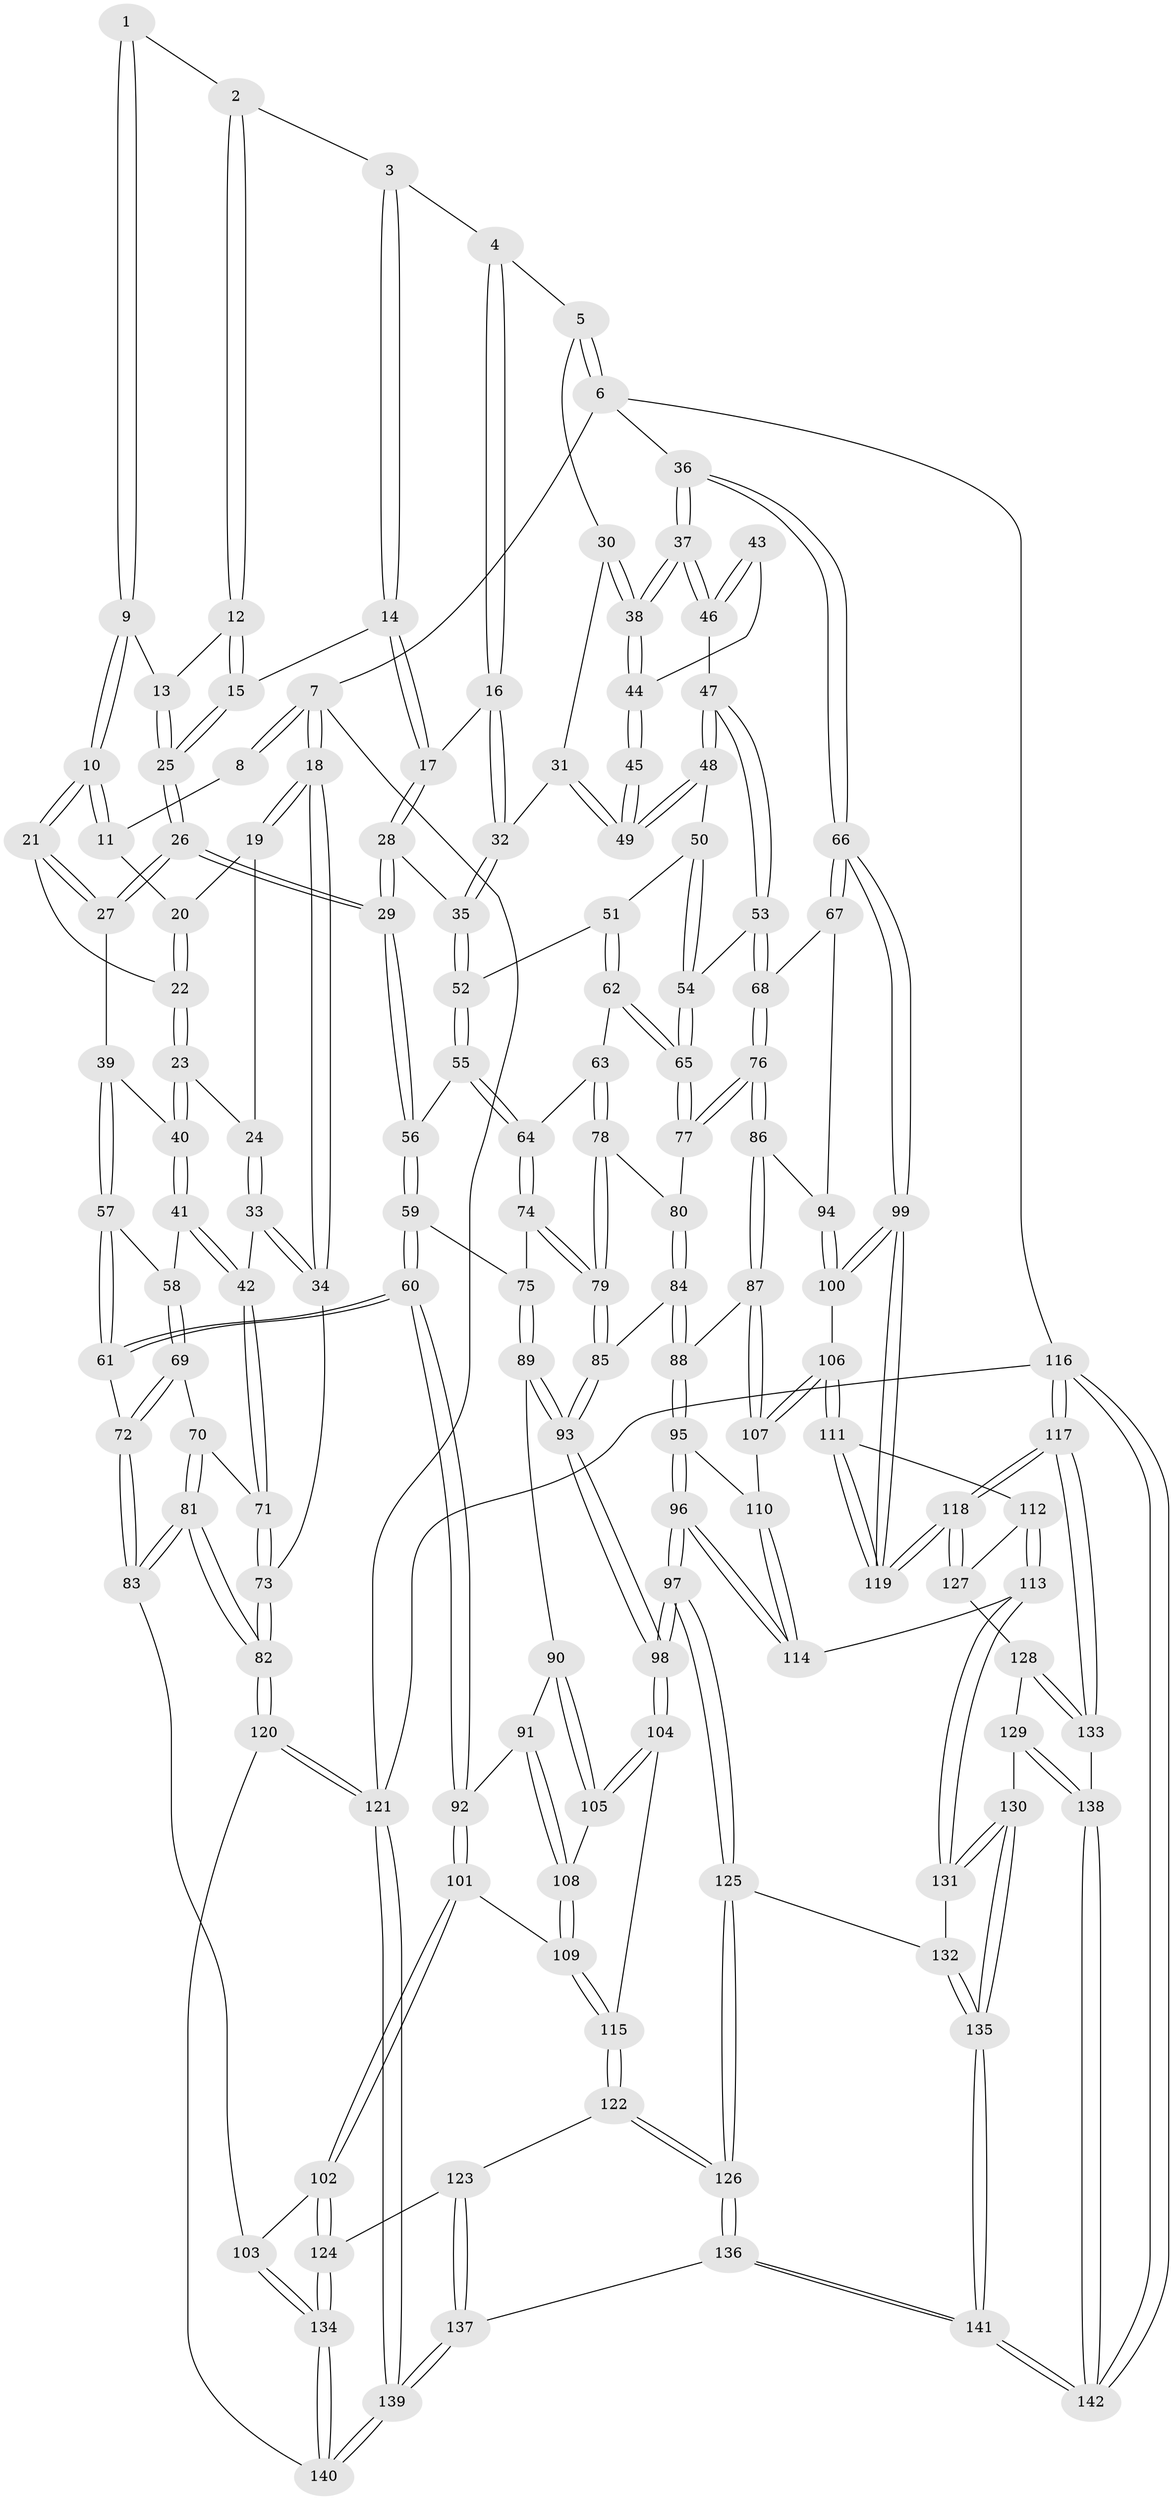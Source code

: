 // Generated by graph-tools (version 1.1) at 2025/03/03/09/25 03:03:14]
// undirected, 142 vertices, 352 edges
graph export_dot {
graph [start="1"]
  node [color=gray90,style=filled];
  1 [pos="+0.42830754809219795+0"];
  2 [pos="+0.5319952127117724+0"];
  3 [pos="+0.5465390730968345+0"];
  4 [pos="+0.6110898020111496+0"];
  5 [pos="+1+0"];
  6 [pos="+1+0"];
  7 [pos="+0+0"];
  8 [pos="+0.3076910242467423+0"];
  9 [pos="+0.32845532187731996+0.09907956318631961"];
  10 [pos="+0.2690633939638269+0.1335990949337767"];
  11 [pos="+0.22298981210679286+0.07606593582950588"];
  12 [pos="+0.429826582617252+0.1321667500255971"];
  13 [pos="+0.3572055844937706+0.11707220275433007"];
  14 [pos="+0.4987165613602089+0.15440240734207644"];
  15 [pos="+0.4481715604638244+0.15745092795392718"];
  16 [pos="+0.6299365026548637+0.15904285978335495"];
  17 [pos="+0.5296215859450838+0.1751397412755737"];
  18 [pos="+0+0"];
  19 [pos="+0.030847938244205543+0.01057983397179898"];
  20 [pos="+0.08704516642891423+0.045190942074545944"];
  21 [pos="+0.25251165378331064+0.1804021780562106"];
  22 [pos="+0.19085200844645672+0.206322663617965"];
  23 [pos="+0.17612563442116297+0.221705247640648"];
  24 [pos="+0.08335290984612696+0.20183534753385626"];
  25 [pos="+0.4008450181684273+0.26728204907368175"];
  26 [pos="+0.39478743365033736+0.2978633452905705"];
  27 [pos="+0.3618012700892961+0.29528487753408683"];
  28 [pos="+0.506236537155281+0.24735583337812547"];
  29 [pos="+0.4012062364850408+0.30235550286437646"];
  30 [pos="+0.8863249238388559+0.10673051833723653"];
  31 [pos="+0.8330942486063961+0.18695004680551688"];
  32 [pos="+0.6699119263156821+0.21352160878653856"];
  33 [pos="+0.007802893120168829+0.2585907477458039"];
  34 [pos="+0+0.2008608504388624"];
  35 [pos="+0.6381140108015922+0.29997167283547715"];
  36 [pos="+1+0.4228611601940344"];
  37 [pos="+1+0.3813097663535441"];
  38 [pos="+1+0.30793931810283065"];
  39 [pos="+0.3138211710332321+0.32853571361618217"];
  40 [pos="+0.16918541619462735+0.2669825229287329"];
  41 [pos="+0.1366050385730911+0.3488432835931669"];
  42 [pos="+0.10217079624422991+0.3580022158956905"];
  43 [pos="+0.9316428096601326+0.3180754838947991"];
  44 [pos="+0.9989165560109391+0.3057796377608399"];
  45 [pos="+0.9245607737745495+0.2799317547782997"];
  46 [pos="+0.876732339381557+0.3673573355240779"];
  47 [pos="+0.8647835785608827+0.3679714277430534"];
  48 [pos="+0.8396078194433335+0.2799189726097563"];
  49 [pos="+0.8426125362867205+0.23880566302917733"];
  50 [pos="+0.7525525034162913+0.33465714284811865"];
  51 [pos="+0.6389160335735835+0.31491315703142253"];
  52 [pos="+0.637842135069832+0.31354480309793237"];
  53 [pos="+0.8457113371414432+0.41214519147524564"];
  54 [pos="+0.7799678481575707+0.4249844508188326"];
  55 [pos="+0.5326731008186485+0.37335217398010123"];
  56 [pos="+0.4437000667867891+0.37353051485858446"];
  57 [pos="+0.26423308053020517+0.3811366135107108"];
  58 [pos="+0.1671609105473627+0.36826577980117897"];
  59 [pos="+0.44356639088782457+0.37413850364956514"];
  60 [pos="+0.31893446501526934+0.5392843915741772"];
  61 [pos="+0.3005427620405227+0.5293866039223596"];
  62 [pos="+0.6630483141267559+0.3806865109241257"];
  63 [pos="+0.6208637116453213+0.46576685433609927"];
  64 [pos="+0.5684414097631829+0.4475683653886813"];
  65 [pos="+0.7489563288766568+0.4431803807200253"];
  66 [pos="+1+0.49542775291255853"];
  67 [pos="+0.9798577080910909+0.5067810413614164"];
  68 [pos="+0.8914018552753049+0.48812293566486714"];
  69 [pos="+0.18756045362835083+0.49533746845929905"];
  70 [pos="+0.11651388834183678+0.49185880665088877"];
  71 [pos="+0.06906587180341432+0.40188834182002664"];
  72 [pos="+0.23361811766396826+0.5310319071895854"];
  73 [pos="+0+0.5142549852481093"];
  74 [pos="+0.5335584820206287+0.49109373262720735"];
  75 [pos="+0.4987005142990397+0.5072238900145599"];
  76 [pos="+0.8364737283844332+0.5506589836733415"];
  77 [pos="+0.740202546076539+0.4776815191404543"];
  78 [pos="+0.6221901491811037+0.4697990047490974"];
  79 [pos="+0.6122574369150191+0.5240425710067544"];
  80 [pos="+0.7261602166377603+0.49382617214473534"];
  81 [pos="+0+0.741165961620847"];
  82 [pos="+0+0.7851024111950641"];
  83 [pos="+0.007991990621658441+0.7350580552559616"];
  84 [pos="+0.7037329829723232+0.561071282099792"];
  85 [pos="+0.6173420384944995+0.5558411504472359"];
  86 [pos="+0.8284300631638531+0.5876294986637486"];
  87 [pos="+0.8112656896426682+0.6097233483151968"];
  88 [pos="+0.7107709498369574+0.5726670053683467"];
  89 [pos="+0.4864215649344745+0.552595019395483"];
  90 [pos="+0.37424271126328046+0.5610002432464852"];
  91 [pos="+0.3449348073739268+0.5508362149667577"];
  92 [pos="+0.31931337456657005+0.5398998306464491"];
  93 [pos="+0.552549329796219+0.6239919075576699"];
  94 [pos="+0.9058712233705153+0.6028029160906834"];
  95 [pos="+0.6764859322766442+0.689598972269526"];
  96 [pos="+0.6211072084621526+0.7532543528096999"];
  97 [pos="+0.5800100027055+0.767021972819655"];
  98 [pos="+0.558686148755542+0.7382441126815902"];
  99 [pos="+1+0.6337728124845637"];
  100 [pos="+0.9384307816844359+0.6575939837753403"];
  101 [pos="+0.2762632249018587+0.7042878981564891"];
  102 [pos="+0.2702426012628958+0.7074319215748925"];
  103 [pos="+0.12206188127401142+0.7481177756151398"];
  104 [pos="+0.5384923588788411+0.7335612244848511"];
  105 [pos="+0.43147607798210463+0.6729904732801633"];
  106 [pos="+0.8967766534285833+0.6884438828091517"];
  107 [pos="+0.8120445480391835+0.637075079635843"];
  108 [pos="+0.380181245424567+0.6889122424935576"];
  109 [pos="+0.32418465715016315+0.7240073744568984"];
  110 [pos="+0.8031018068864146+0.6504256679300885"];
  111 [pos="+0.8915555485315747+0.7621601579934372"];
  112 [pos="+0.8666584904965293+0.7894755752948209"];
  113 [pos="+0.8181809538838443+0.7998884726654839"];
  114 [pos="+0.7934313504824955+0.7805663390048858"];
  115 [pos="+0.35865022995743046+0.7606619916472833"];
  116 [pos="+1+1"];
  117 [pos="+1+1"];
  118 [pos="+1+0.8997525382684869"];
  119 [pos="+1+0.7486419502263211"];
  120 [pos="+0+0.9813303082225497"];
  121 [pos="+0+1"];
  122 [pos="+0.3616750786014253+0.8541205330543761"];
  123 [pos="+0.3362084955690052+0.8662073297706183"];
  124 [pos="+0.3043231965292274+0.8733314428579789"];
  125 [pos="+0.5762658078730061+0.7903206633375809"];
  126 [pos="+0.544808867432268+0.9030839760899284"];
  127 [pos="+0.9153816458846361+0.8413431625596158"];
  128 [pos="+0.9109770362148165+0.8724329812198726"];
  129 [pos="+0.8861274656720517+0.9094337921559136"];
  130 [pos="+0.8036875578337296+0.892389463294785"];
  131 [pos="+0.8093245152324607+0.8431367501855455"];
  132 [pos="+0.7100951473799905+0.8551850754932043"];
  133 [pos="+0.9645340734945259+0.9297928815895183"];
  134 [pos="+0.27357884538147886+0.8898588375002092"];
  135 [pos="+0.785928665844377+0.9218083275542237"];
  136 [pos="+0.5813959768615645+1"];
  137 [pos="+0.43812129963151814+1"];
  138 [pos="+0.9023382306318922+0.9359812206026369"];
  139 [pos="+0.318829241973743+1"];
  140 [pos="+0.26384602422010756+0.9201882346466044"];
  141 [pos="+0.6848518798656971+1"];
  142 [pos="+0.7746068529782749+1"];
  1 -- 2;
  1 -- 9;
  1 -- 9;
  2 -- 3;
  2 -- 12;
  2 -- 12;
  3 -- 4;
  3 -- 14;
  3 -- 14;
  4 -- 5;
  4 -- 16;
  4 -- 16;
  5 -- 6;
  5 -- 6;
  5 -- 30;
  6 -- 7;
  6 -- 36;
  6 -- 116;
  7 -- 8;
  7 -- 8;
  7 -- 18;
  7 -- 18;
  7 -- 121;
  8 -- 11;
  9 -- 10;
  9 -- 10;
  9 -- 13;
  10 -- 11;
  10 -- 11;
  10 -- 21;
  10 -- 21;
  11 -- 20;
  12 -- 13;
  12 -- 15;
  12 -- 15;
  13 -- 25;
  13 -- 25;
  14 -- 15;
  14 -- 17;
  14 -- 17;
  15 -- 25;
  15 -- 25;
  16 -- 17;
  16 -- 32;
  16 -- 32;
  17 -- 28;
  17 -- 28;
  18 -- 19;
  18 -- 19;
  18 -- 34;
  18 -- 34;
  19 -- 20;
  19 -- 24;
  20 -- 22;
  20 -- 22;
  21 -- 22;
  21 -- 27;
  21 -- 27;
  22 -- 23;
  22 -- 23;
  23 -- 24;
  23 -- 40;
  23 -- 40;
  24 -- 33;
  24 -- 33;
  25 -- 26;
  25 -- 26;
  26 -- 27;
  26 -- 27;
  26 -- 29;
  26 -- 29;
  27 -- 39;
  28 -- 29;
  28 -- 29;
  28 -- 35;
  29 -- 56;
  29 -- 56;
  30 -- 31;
  30 -- 38;
  30 -- 38;
  31 -- 32;
  31 -- 49;
  31 -- 49;
  32 -- 35;
  32 -- 35;
  33 -- 34;
  33 -- 34;
  33 -- 42;
  34 -- 73;
  35 -- 52;
  35 -- 52;
  36 -- 37;
  36 -- 37;
  36 -- 66;
  36 -- 66;
  37 -- 38;
  37 -- 38;
  37 -- 46;
  37 -- 46;
  38 -- 44;
  38 -- 44;
  39 -- 40;
  39 -- 57;
  39 -- 57;
  40 -- 41;
  40 -- 41;
  41 -- 42;
  41 -- 42;
  41 -- 58;
  42 -- 71;
  42 -- 71;
  43 -- 44;
  43 -- 46;
  43 -- 46;
  44 -- 45;
  44 -- 45;
  45 -- 49;
  45 -- 49;
  46 -- 47;
  47 -- 48;
  47 -- 48;
  47 -- 53;
  47 -- 53;
  48 -- 49;
  48 -- 49;
  48 -- 50;
  50 -- 51;
  50 -- 54;
  50 -- 54;
  51 -- 52;
  51 -- 62;
  51 -- 62;
  52 -- 55;
  52 -- 55;
  53 -- 54;
  53 -- 68;
  53 -- 68;
  54 -- 65;
  54 -- 65;
  55 -- 56;
  55 -- 64;
  55 -- 64;
  56 -- 59;
  56 -- 59;
  57 -- 58;
  57 -- 61;
  57 -- 61;
  58 -- 69;
  58 -- 69;
  59 -- 60;
  59 -- 60;
  59 -- 75;
  60 -- 61;
  60 -- 61;
  60 -- 92;
  60 -- 92;
  61 -- 72;
  62 -- 63;
  62 -- 65;
  62 -- 65;
  63 -- 64;
  63 -- 78;
  63 -- 78;
  64 -- 74;
  64 -- 74;
  65 -- 77;
  65 -- 77;
  66 -- 67;
  66 -- 67;
  66 -- 99;
  66 -- 99;
  67 -- 68;
  67 -- 94;
  68 -- 76;
  68 -- 76;
  69 -- 70;
  69 -- 72;
  69 -- 72;
  70 -- 71;
  70 -- 81;
  70 -- 81;
  71 -- 73;
  71 -- 73;
  72 -- 83;
  72 -- 83;
  73 -- 82;
  73 -- 82;
  74 -- 75;
  74 -- 79;
  74 -- 79;
  75 -- 89;
  75 -- 89;
  76 -- 77;
  76 -- 77;
  76 -- 86;
  76 -- 86;
  77 -- 80;
  78 -- 79;
  78 -- 79;
  78 -- 80;
  79 -- 85;
  79 -- 85;
  80 -- 84;
  80 -- 84;
  81 -- 82;
  81 -- 82;
  81 -- 83;
  81 -- 83;
  82 -- 120;
  82 -- 120;
  83 -- 103;
  84 -- 85;
  84 -- 88;
  84 -- 88;
  85 -- 93;
  85 -- 93;
  86 -- 87;
  86 -- 87;
  86 -- 94;
  87 -- 88;
  87 -- 107;
  87 -- 107;
  88 -- 95;
  88 -- 95;
  89 -- 90;
  89 -- 93;
  89 -- 93;
  90 -- 91;
  90 -- 105;
  90 -- 105;
  91 -- 92;
  91 -- 108;
  91 -- 108;
  92 -- 101;
  92 -- 101;
  93 -- 98;
  93 -- 98;
  94 -- 100;
  94 -- 100;
  95 -- 96;
  95 -- 96;
  95 -- 110;
  96 -- 97;
  96 -- 97;
  96 -- 114;
  96 -- 114;
  97 -- 98;
  97 -- 98;
  97 -- 125;
  97 -- 125;
  98 -- 104;
  98 -- 104;
  99 -- 100;
  99 -- 100;
  99 -- 119;
  99 -- 119;
  100 -- 106;
  101 -- 102;
  101 -- 102;
  101 -- 109;
  102 -- 103;
  102 -- 124;
  102 -- 124;
  103 -- 134;
  103 -- 134;
  104 -- 105;
  104 -- 105;
  104 -- 115;
  105 -- 108;
  106 -- 107;
  106 -- 107;
  106 -- 111;
  106 -- 111;
  107 -- 110;
  108 -- 109;
  108 -- 109;
  109 -- 115;
  109 -- 115;
  110 -- 114;
  110 -- 114;
  111 -- 112;
  111 -- 119;
  111 -- 119;
  112 -- 113;
  112 -- 113;
  112 -- 127;
  113 -- 114;
  113 -- 131;
  113 -- 131;
  115 -- 122;
  115 -- 122;
  116 -- 117;
  116 -- 117;
  116 -- 142;
  116 -- 142;
  116 -- 121;
  117 -- 118;
  117 -- 118;
  117 -- 133;
  117 -- 133;
  118 -- 119;
  118 -- 119;
  118 -- 127;
  118 -- 127;
  120 -- 121;
  120 -- 121;
  120 -- 140;
  121 -- 139;
  121 -- 139;
  122 -- 123;
  122 -- 126;
  122 -- 126;
  123 -- 124;
  123 -- 137;
  123 -- 137;
  124 -- 134;
  124 -- 134;
  125 -- 126;
  125 -- 126;
  125 -- 132;
  126 -- 136;
  126 -- 136;
  127 -- 128;
  128 -- 129;
  128 -- 133;
  128 -- 133;
  129 -- 130;
  129 -- 138;
  129 -- 138;
  130 -- 131;
  130 -- 131;
  130 -- 135;
  130 -- 135;
  131 -- 132;
  132 -- 135;
  132 -- 135;
  133 -- 138;
  134 -- 140;
  134 -- 140;
  135 -- 141;
  135 -- 141;
  136 -- 137;
  136 -- 141;
  136 -- 141;
  137 -- 139;
  137 -- 139;
  138 -- 142;
  138 -- 142;
  139 -- 140;
  139 -- 140;
  141 -- 142;
  141 -- 142;
}
